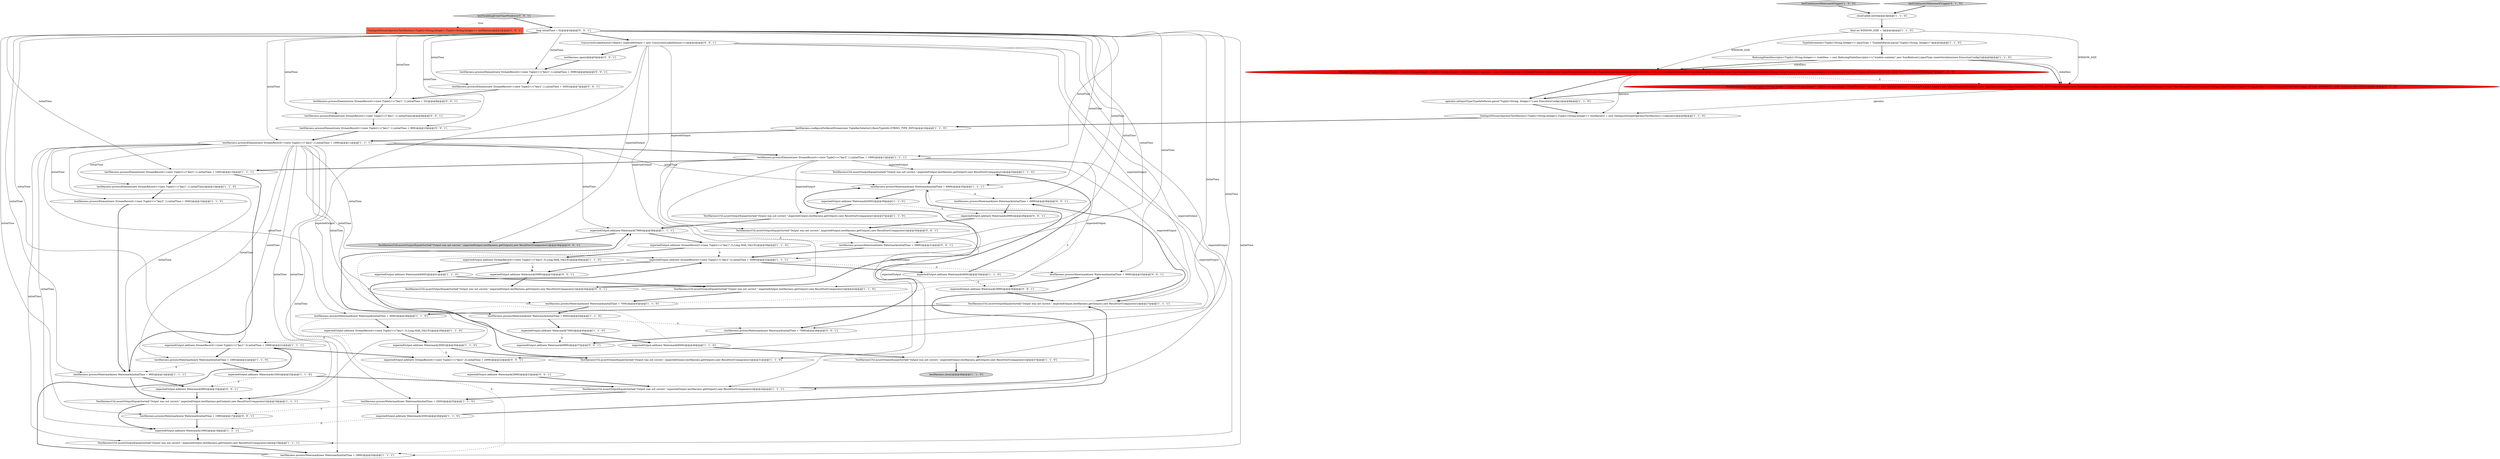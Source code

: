 digraph {
53 [style = filled, label = "testHarness.open()@@@5@@@['0', '0', '1']", fillcolor = white, shape = ellipse image = "AAA0AAABBB3BBB"];
22 [style = filled, label = "testHarness.processElement(new StreamRecord<>(new Tuple2<>(\"key2\",1),initialTime + 1999))@@@12@@@['1', '1', '1']", fillcolor = white, shape = ellipse image = "AAA0AAABBB1BBB"];
30 [style = filled, label = "TestHarnessUtil.assertOutputEqualsSorted(\"Output was not correct.\",expectedOutput,testHarness.getOutput(),new ResultSortComparator())@@@34@@@['1', '1', '0']", fillcolor = white, shape = ellipse image = "AAA0AAABBB1BBB"];
35 [style = filled, label = "final int WINDOW_SIZE = 3@@@4@@@['1', '1', '0']", fillcolor = white, shape = ellipse image = "AAA0AAABBB1BBB"];
72 [style = filled, label = "testHarness.processWatermark(new Watermark(initialTime + 1999))@@@17@@@['0', '0', '1']", fillcolor = white, shape = ellipse image = "AAA0AAABBB3BBB"];
8 [style = filled, label = "testHarness.configureForKeyedStream(new TupleKeySelector(),BasicTypeInfo.STRING_TYPE_INFO)@@@10@@@['1', '1', '0']", fillcolor = white, shape = ellipse image = "AAA0AAABBB1BBB"];
67 [style = filled, label = "long initialTime = 0L@@@3@@@['0', '0', '1']", fillcolor = white, shape = ellipse image = "AAA0AAABBB3BBB"];
21 [style = filled, label = "testHarness.processWatermark(new Watermark(initialTime + 2000))@@@25@@@['1', '1', '0']", fillcolor = white, shape = ellipse image = "AAA0AAABBB1BBB"];
58 [style = filled, label = "testHarness.processWatermark(new Watermark(initialTime + 5999))@@@31@@@['0', '0', '1']", fillcolor = white, shape = ellipse image = "AAA0AAABBB3BBB"];
57 [style = filled, label = "testHarness.processWatermark(new Watermark(initialTime + 4999))@@@28@@@['0', '0', '1']", fillcolor = white, shape = ellipse image = "AAA0AAABBB3BBB"];
24 [style = filled, label = "testHarness.processElement(new StreamRecord<>(new Tuple2<>(\"key1\",1),initialTime))@@@14@@@['1', '1', '0']", fillcolor = white, shape = ellipse image = "AAA0AAABBB1BBB"];
4 [style = filled, label = "ReducingStateDescriptor<Tuple2<String,Integer>> stateDesc = new ReducingStateDescriptor<>(\"window-contents\",new SumReducer(),inputType.createSerializer(new ExecutionConfig()))@@@6@@@['1', '1', '0']", fillcolor = white, shape = ellipse image = "AAA0AAABBB1BBB"];
7 [style = filled, label = "expectedOutput.add(new Watermark(5000))@@@36@@@['1', '1', '0']", fillcolor = white, shape = ellipse image = "AAA0AAABBB1BBB"];
61 [style = filled, label = "expectedOutput.add(new Watermark(5999))@@@33@@@['0', '0', '1']", fillcolor = white, shape = ellipse image = "AAA0AAABBB3BBB"];
68 [style = filled, label = "ConcurrentLinkedQueue<Object> expectedOutput = new ConcurrentLinkedQueue<>()@@@4@@@['0', '0', '1']", fillcolor = white, shape = ellipse image = "AAA0AAABBB3BBB"];
63 [style = filled, label = "testHarness.processElement(new StreamRecord<>(new Tuple2<>(\"key2\",1),initialTime + 3000))@@@7@@@['0', '0', '1']", fillcolor = white, shape = ellipse image = "AAA0AAABBB3BBB"];
10 [style = filled, label = "testHarness.processElement(new StreamRecord<>(new Tuple2<>(\"key2\",1),initialTime + 1998))@@@11@@@['1', '1', '1']", fillcolor = white, shape = ellipse image = "AAA0AAABBB1BBB"];
3 [style = filled, label = "TestHarnessUtil.assertOutputEqualsSorted(\"Output was not correct.\",expectedOutput,testHarness.getOutput(),new ResultSortComparator())@@@47@@@['1', '1', '0']", fillcolor = white, shape = ellipse image = "AAA0AAABBB1BBB"];
31 [style = filled, label = "expectedOutput.add(new Watermark(7999))@@@38@@@['1', '1', '1']", fillcolor = white, shape = ellipse image = "AAA0AAABBB1BBB"];
28 [style = filled, label = "testHarness.processWatermark(new Watermark(initialTime + 6999))@@@35@@@['1', '1', '1']", fillcolor = white, shape = ellipse image = "AAA0AAABBB1BBB"];
11 [style = filled, label = "testHarness.processWatermark(new Watermark(initialTime + 1000))@@@22@@@['1', '1', '0']", fillcolor = white, shape = ellipse image = "AAA0AAABBB1BBB"];
69 [style = filled, label = "expectedOutput.add(new Watermark(3999))@@@26@@@['0', '0', '1']", fillcolor = white, shape = ellipse image = "AAA0AAABBB3BBB"];
13 [style = filled, label = "operator.setInputType(TypeInfoParser.parse(\"Tuple2<String, Integer>\"),new ExecutionConfig())@@@8@@@['1', '1', '0']", fillcolor = white, shape = ellipse image = "AAA0AAABBB1BBB"];
40 [style = filled, label = "expectedOutput.add(new StreamRecord<>(new Tuple2<>(\"key1\",3),initialTime + 2999))@@@21@@@['1', '1', '1']", fillcolor = white, shape = ellipse image = "AAA0AAABBB1BBB"];
42 [style = filled, label = "TestHarnessUtil.assertOutputEqualsSorted(\"Output was not correct.\",expectedOutput,testHarness.getOutput(),new ResultSortComparator())@@@42@@@['1', '1', '0']", fillcolor = white, shape = ellipse image = "AAA0AAABBB1BBB"];
49 [style = filled, label = "expectedOutput.add(new Watermark(2999))@@@23@@@['0', '0', '1']", fillcolor = white, shape = ellipse image = "AAA0AAABBB3BBB"];
2 [style = filled, label = "expectedOutput.add(new StreamRecord<>(new Tuple2<>(\"key1\",3),Long.MAX_VALUE))@@@29@@@['1', '1', '0']", fillcolor = white, shape = ellipse image = "AAA0AAABBB1BBB"];
19 [style = filled, label = "expectedOutput.add(new Watermark(1999))@@@18@@@['1', '1', '1']", fillcolor = white, shape = ellipse image = "AAA0AAABBB1BBB"];
41 [style = filled, label = "TestHarnessUtil.assertOutputEqualsSorted(\"Output was not correct.\",expectedOutput,testHarness.getOutput(),new ResultSortComparator())@@@31@@@['1', '1', '0']", fillcolor = white, shape = ellipse image = "AAA0AAABBB1BBB"];
45 [style = filled, label = "TestHarnessUtil.assertOutputEqualsSorted(\"Output was not correct.\",expectedOutput,testHarness.getOutput(),new ResultSortComparator())@@@37@@@['1', '1', '0']", fillcolor = white, shape = ellipse image = "AAA0AAABBB1BBB"];
52 [style = filled, label = "testHarness.processElement(new StreamRecord<>(new Tuple2<>(\"key1\",1),initialTime + 999))@@@10@@@['0', '0', '1']", fillcolor = white, shape = ellipse image = "AAA0AAABBB3BBB"];
65 [style = filled, label = "TestHarnessUtil.assertOutputEqualsSorted(\"Output was not correct.\",expectedOutput,testHarness.getOutput(),new ResultSortComparator())@@@34@@@['0', '0', '1']", fillcolor = white, shape = ellipse image = "AAA0AAABBB3BBB"];
14 [style = filled, label = "expectedOutput.add(new Watermark(8000))@@@46@@@['1', '1', '0']", fillcolor = white, shape = ellipse image = "AAA0AAABBB1BBB"];
27 [style = filled, label = "WindowOperator<String,Tuple2<String,Integer>,Tuple2<String,Integer>,Tuple2<String,Integer>,GlobalWindow> operator = new WindowOperator<>(GlobalWindows.create(),new GlobalWindow.Serializer(),new TupleKeySelector(),BasicTypeInfo.STRING_TYPE_INFO.createSerializer(new ExecutionConfig()),stateDesc,new PassThroughWindowFunction<String,GlobalWindow,Tuple2<String,Integer>>(),ContinuousEventTimeTrigger.of(Time.of(WINDOW_SIZE,TimeUnit.SECONDS)))@@@7@@@['1', '0', '0']", fillcolor = red, shape = ellipse image = "AAA1AAABBB1BBB"];
70 [style = filled, label = "testHarness.processElement(new StreamRecord<>(new Tuple2<>(\"key2\",1),initialTime + 3999))@@@6@@@['0', '0', '1']", fillcolor = white, shape = ellipse image = "AAA0AAABBB3BBB"];
64 [style = filled, label = "testTumblingEventTimeWindows['0', '0', '1']", fillcolor = lightgray, shape = diamond image = "AAA0AAABBB3BBB"];
33 [style = filled, label = "TestHarnessUtil.assertOutputEqualsSorted(\"Output was not correct.\",expectedOutput,testHarness.getOutput(),new ResultSortComparator())@@@27@@@['1', '1', '1']", fillcolor = white, shape = ellipse image = "AAA0AAABBB1BBB"];
36 [style = filled, label = "expectedOutput.add(new Watermark(1000))@@@23@@@['1', '1', '0']", fillcolor = white, shape = ellipse image = "AAA0AAABBB1BBB"];
46 [style = filled, label = "TestHarnessUtil.assertOutputEqualsSorted(\"Output was not correct.\",expectedOutput,testHarness.getOutput(),new ResultSortComparator())@@@19@@@['1', '1', '1']", fillcolor = white, shape = ellipse image = "AAA0AAABBB1BBB"];
6 [style = filled, label = "TypeInformation<Tuple2<String,Integer>> inputType = TypeInfoParser.parse(\"Tuple2<String, Integer>\")@@@5@@@['1', '1', '0']", fillcolor = white, shape = ellipse image = "AAA0AAABBB1BBB"];
5 [style = filled, label = "expectedOutput.add(new Watermark(6000))@@@41@@@['1', '1', '0']", fillcolor = white, shape = ellipse image = "AAA0AAABBB1BBB"];
34 [style = filled, label = "testHarness.processWatermark(new Watermark(initialTime + 7000))@@@43@@@['1', '1', '0']", fillcolor = white, shape = ellipse image = "AAA0AAABBB1BBB"];
55 [style = filled, label = "TestHarnessUtil.assertOutputEqualsSorted(\"Output was not correct.\",expectedOutput,testHarness.getOutput(),new ResultSortComparator())@@@30@@@['0', '0', '1']", fillcolor = white, shape = ellipse image = "AAA0AAABBB3BBB"];
60 [style = filled, label = "expectedOutput.add(new Watermark(999))@@@15@@@['0', '0', '1']", fillcolor = white, shape = ellipse image = "AAA0AAABBB3BBB"];
32 [style = filled, label = "expectedOutput.add(new StreamRecord<>(new Tuple2<>(\"key2\",2),initialTime + 5999))@@@32@@@['1', '1', '1']", fillcolor = white, shape = ellipse image = "AAA0AAABBB1BBB"];
37 [style = filled, label = "testHarness.processWatermark(new Watermark(initialTime + 3000))@@@28@@@['1', '1', '0']", fillcolor = white, shape = ellipse image = "AAA0AAABBB1BBB"];
0 [style = filled, label = "testHarness.processElement(new StreamRecord<>(new Tuple2<>(\"key2\",1),initialTime + 1000))@@@13@@@['1', '1', '1']", fillcolor = white, shape = ellipse image = "AAA0AAABBB1BBB"];
62 [style = filled, label = "testHarness.processElement(new StreamRecord<>(new Tuple2<>(\"key1\",1),initialTime))@@@9@@@['0', '0', '1']", fillcolor = white, shape = ellipse image = "AAA0AAABBB3BBB"];
66 [style = filled, label = "OneInputStreamOperatorTestHarness<Tuple2<String,Integer>,Tuple2<String,Integer>> testHarness@@@2@@@['0', '0', '1']", fillcolor = tomato, shape = box image = "AAA0AAABBB3BBB"];
71 [style = filled, label = "testHarness.processElement(new StreamRecord<>(new Tuple2<>(\"key1\",1),initialTime + 20))@@@8@@@['0', '0', '1']", fillcolor = white, shape = ellipse image = "AAA0AAABBB3BBB"];
73 [style = filled, label = "TestHarnessUtil.assertOutputEqualsSorted(\"Output was not correct.\",expectedOutput,testHarness.getOutput(),new ResultSortComparator())@@@39@@@['0', '0', '1']", fillcolor = lightgray, shape = ellipse image = "AAA0AAABBB3BBB"];
38 [style = filled, label = "TestHarnessUtil.assertOutputEqualsSorted(\"Output was not correct.\",expectedOutput,testHarness.getOutput(),new ResultSortComparator())@@@16@@@['1', '1', '1']", fillcolor = white, shape = ellipse image = "AAA0AAABBB1BBB"];
54 [style = filled, label = "expectedOutput.add(new Watermark(4999))@@@29@@@['0', '0', '1']", fillcolor = white, shape = ellipse image = "AAA0AAABBB3BBB"];
12 [style = filled, label = "testHarness.processWatermark(new Watermark(initialTime + 2999))@@@20@@@['1', '1', '1']", fillcolor = white, shape = ellipse image = "AAA0AAABBB1BBB"];
18 [style = filled, label = "TestHarnessUtil.assertOutputEqualsSorted(\"Output was not correct.\",expectedOutput,testHarness.getOutput(),new ResultSortComparator())@@@24@@@['1', '1', '1']", fillcolor = white, shape = ellipse image = "AAA0AAABBB1BBB"];
25 [style = filled, label = "expectedOutput.add(new Watermark(3000))@@@30@@@['1', '1', '0']", fillcolor = white, shape = ellipse image = "AAA0AAABBB1BBB"];
26 [style = filled, label = "expectedOutput.add(new StreamRecord<>(new Tuple2<>(\"key1\",3),Long.MAX_VALUE))@@@39@@@['1', '1', '0']", fillcolor = white, shape = ellipse image = "AAA0AAABBB1BBB"];
29 [style = filled, label = "expectedOutput.add(new StreamRecord<>(new Tuple2<>(\"key2\",5),Long.MAX_VALUE))@@@40@@@['1', '1', '0']", fillcolor = white, shape = ellipse image = "AAA0AAABBB1BBB"];
39 [style = filled, label = "expectedOutput.add(new Watermark(2000))@@@26@@@['1', '1', '0']", fillcolor = white, shape = ellipse image = "AAA0AAABBB1BBB"];
1 [style = filled, label = "expectedOutput.add(new Watermark(7000))@@@45@@@['1', '1', '0']", fillcolor = white, shape = ellipse image = "AAA0AAABBB1BBB"];
51 [style = filled, label = "expectedOutput.add(new StreamRecord<>(new Tuple2<>(\"key2\",3),initialTime + 2999))@@@22@@@['0', '0', '1']", fillcolor = white, shape = ellipse image = "AAA0AAABBB3BBB"];
15 [style = filled, label = "testContinuousWatermarkTrigger['1', '0', '0']", fillcolor = lightgray, shape = diamond image = "AAA0AAABBB1BBB"];
44 [style = filled, label = "testHarness.processWatermark(new Watermark(initialTime + 999))@@@14@@@['1', '1', '1']", fillcolor = white, shape = ellipse image = "AAA0AAABBB1BBB"];
9 [style = filled, label = "testHarness.processWatermark(new Watermark(initialTime + 8000))@@@44@@@['1', '1', '0']", fillcolor = white, shape = ellipse image = "AAA0AAABBB1BBB"];
47 [style = filled, label = "WindowOperator<String,Tuple2<String,Integer>,Tuple2<String,Integer>,Tuple2<String,Integer>,GlobalWindow> operator = new WindowOperator<>(GlobalWindows.create(),new GlobalWindow.Serializer(),new TupleKeySelector(),BasicTypeInfo.STRING_TYPE_INFO.createSerializer(new ExecutionConfig()),stateDesc,new InternalSingleValueWindowFunction<>(new PassThroughWindowFunction<String,GlobalWindow,Tuple2<String,Integer>>()),ContinuousEventTimeTrigger.of(Time.of(WINDOW_SIZE,TimeUnit.SECONDS)))@@@7@@@['0', '1', '0']", fillcolor = red, shape = ellipse image = "AAA1AAABBB2BBB"];
17 [style = filled, label = "testHarness.close()@@@48@@@['1', '1', '0']", fillcolor = lightgray, shape = ellipse image = "AAA0AAABBB1BBB"];
43 [style = filled, label = "testHarness.processElement(new StreamRecord<>(new Tuple2<>(\"key2\",1),initialTime + 3000))@@@15@@@['1', '1', '0']", fillcolor = white, shape = ellipse image = "AAA0AAABBB1BBB"];
56 [style = filled, label = "testHarness.processWatermark(new Watermark(initialTime + 7999))@@@36@@@['0', '0', '1']", fillcolor = white, shape = ellipse image = "AAA0AAABBB3BBB"];
16 [style = filled, label = "OneInputStreamOperatorTestHarness<Tuple2<String,Integer>,Tuple2<String,Integer>> testHarness = new OneInputStreamOperatorTestHarness<>(operator)@@@9@@@['1', '1', '0']", fillcolor = white, shape = ellipse image = "AAA0AAABBB1BBB"];
50 [style = filled, label = "testHarness.processWatermark(new Watermark(initialTime + 3999))@@@25@@@['0', '0', '1']", fillcolor = white, shape = ellipse image = "AAA0AAABBB3BBB"];
20 [style = filled, label = "closeCalled.set(0)@@@3@@@['1', '1', '0']", fillcolor = white, shape = ellipse image = "AAA0AAABBB1BBB"];
48 [style = filled, label = "testContinuousWatermarkTrigger['0', '1', '0']", fillcolor = lightgray, shape = diamond image = "AAA0AAABBB2BBB"];
23 [style = filled, label = "expectedOutput.add(new Watermark(4000))@@@33@@@['1', '1', '0']", fillcolor = white, shape = ellipse image = "AAA0AAABBB1BBB"];
59 [style = filled, label = "expectedOutput.add(new Watermark(6999))@@@37@@@['0', '0', '1']", fillcolor = white, shape = ellipse image = "AAA0AAABBB3BBB"];
27->13 [style = bold, label=""];
14->3 [style = bold, label=""];
54->55 [style = bold, label=""];
8->10 [style = bold, label=""];
10->11 [style = solid, label="initialTime"];
22->33 [style = solid, label="expectedOutput"];
29->5 [style = bold, label=""];
34->9 [style = bold, label=""];
32->23 [style = bold, label=""];
67->40 [style = solid, label="initialTime"];
67->51 [style = solid, label="initialTime"];
58->32 [style = bold, label=""];
71->62 [style = bold, label=""];
35->27 [style = solid, label="WINDOW_SIZE"];
10->31 [style = solid, label="initialTime"];
59->31 [style = bold, label=""];
10->46 [style = solid, label="initialTime"];
10->28 [style = solid, label="initialTime"];
24->43 [style = bold, label=""];
45->31 [style = bold, label=""];
11->36 [style = bold, label=""];
67->56 [style = solid, label="initialTime"];
68->73 [style = solid, label="expectedOutput"];
67->58 [style = solid, label="initialTime"];
1->59 [style = dashed, label="0"];
38->72 [style = bold, label=""];
12->40 [style = bold, label=""];
40->11 [style = bold, label=""];
30->28 [style = bold, label=""];
22->0 [style = bold, label=""];
15->20 [style = bold, label=""];
9->56 [style = dashed, label="0"];
0->24 [style = bold, label=""];
22->45 [style = solid, label="expectedOutput"];
36->18 [style = bold, label=""];
67->68 [style = bold, label=""];
67->72 [style = solid, label="initialTime"];
21->72 [style = dashed, label="0"];
2->25 [style = bold, label=""];
43->44 [style = bold, label=""];
67->10 [style = solid, label="initialTime"];
57->54 [style = bold, label=""];
32->61 [style = bold, label=""];
28->57 [style = dashed, label="0"];
31->58 [style = dashed, label="0"];
41->32 [style = bold, label=""];
10->37 [style = solid, label="initialTime"];
23->30 [style = bold, label=""];
50->69 [style = bold, label=""];
10->12 [style = solid, label="initialTime"];
67->63 [style = solid, label="initialTime"];
10->44 [style = solid, label="initialTime"];
40->51 [style = bold, label=""];
39->19 [style = dashed, label="0"];
10->21 [style = solid, label="initialTime"];
7->54 [style = dashed, label="0"];
67->50 [style = solid, label="initialTime"];
13->16 [style = bold, label=""];
44->38 [style = bold, label=""];
22->41 [style = solid, label="expectedOutput"];
10->19 [style = solid, label="initialTime"];
18->50 [style = bold, label=""];
6->4 [style = bold, label=""];
23->69 [style = dashed, label="0"];
10->43 [style = solid, label="initialTime"];
22->30 [style = solid, label="expectedOutput"];
49->18 [style = bold, label=""];
67->0 [style = solid, label="initialTime"];
67->32 [style = solid, label="initialTime"];
0->44 [style = bold, label=""];
19->46 [style = bold, label=""];
9->1 [style = bold, label=""];
67->12 [style = solid, label="initialTime"];
68->55 [style = solid, label="expectedOutput"];
4->47 [style = bold, label=""];
27->47 [style = dashed, label="0"];
14->31 [style = dashed, label="0"];
67->44 [style = solid, label="initialTime"];
34->28 [style = dashed, label="0"];
16->8 [style = bold, label=""];
10->38 [style = solid, label="initialTime"];
61->65 [style = bold, label=""];
26->32 [style = dashed, label="0"];
25->41 [style = bold, label=""];
11->44 [style = dashed, label="0"];
25->51 [style = dashed, label="0"];
37->12 [style = dashed, label="0"];
67->52 [style = solid, label="initialTime"];
63->71 [style = bold, label=""];
33->57 [style = bold, label=""];
68->53 [style = bold, label=""];
67->62 [style = solid, label="initialTime"];
60->38 [style = bold, label=""];
10->32 [style = solid, label="initialTime"];
47->13 [style = bold, label=""];
47->16 [style = solid, label="operator"];
29->61 [style = dashed, label="0"];
38->19 [style = bold, label=""];
39->33 [style = bold, label=""];
31->26 [style = bold, label=""];
4->47 [style = solid, label="stateDesc"];
4->27 [style = solid, label="stateDesc"];
65->28 [style = bold, label=""];
64->66 [style = dotted, label="true"];
21->39 [style = bold, label=""];
27->16 [style = solid, label="operator"];
67->28 [style = solid, label="initialTime"];
32->50 [style = dashed, label="0"];
67->22 [style = solid, label="initialTime"];
3->17 [style = bold, label=""];
37->2 [style = bold, label=""];
64->67 [style = bold, label=""];
68->65 [style = solid, label="expectedOutput"];
18->21 [style = bold, label=""];
68->18 [style = solid, label="expectedOutput"];
33->37 [style = bold, label=""];
56->59 [style = bold, label=""];
10->34 [style = solid, label="initialTime"];
22->3 [style = solid, label="expectedOutput"];
22->42 [style = solid, label="expectedOutput"];
68->46 [style = solid, label="expectedOutput"];
10->22 [style = bold, label=""];
42->34 [style = bold, label=""];
72->19 [style = bold, label=""];
44->60 [style = bold, label=""];
35->47 [style = solid, label="WINDOW_SIZE"];
46->12 [style = bold, label=""];
35->6 [style = bold, label=""];
22->18 [style = solid, label="expectedOutput"];
62->52 [style = bold, label=""];
10->24 [style = solid, label="initialTime"];
26->29 [style = bold, label=""];
68->33 [style = solid, label="expectedOutput"];
28->7 [style = bold, label=""];
10->40 [style = solid, label="initialTime"];
70->63 [style = bold, label=""];
52->10 [style = bold, label=""];
51->49 [style = bold, label=""];
68->38 [style = solid, label="expectedOutput"];
67->57 [style = solid, label="initialTime"];
28->56 [style = bold, label=""];
7->45 [style = bold, label=""];
69->33 [style = bold, label=""];
67->70 [style = solid, label="initialTime"];
53->70 [style = bold, label=""];
48->20 [style = bold, label=""];
4->27 [style = bold, label=""];
36->60 [style = dashed, label="0"];
67->71 [style = solid, label="initialTime"];
1->14 [style = bold, label=""];
20->35 [style = bold, label=""];
5->42 [style = bold, label=""];
2->40 [style = dashed, label="0"];
31->73 [style = bold, label=""];
55->58 [style = bold, label=""];
10->9 [style = solid, label="initialTime"];
}

